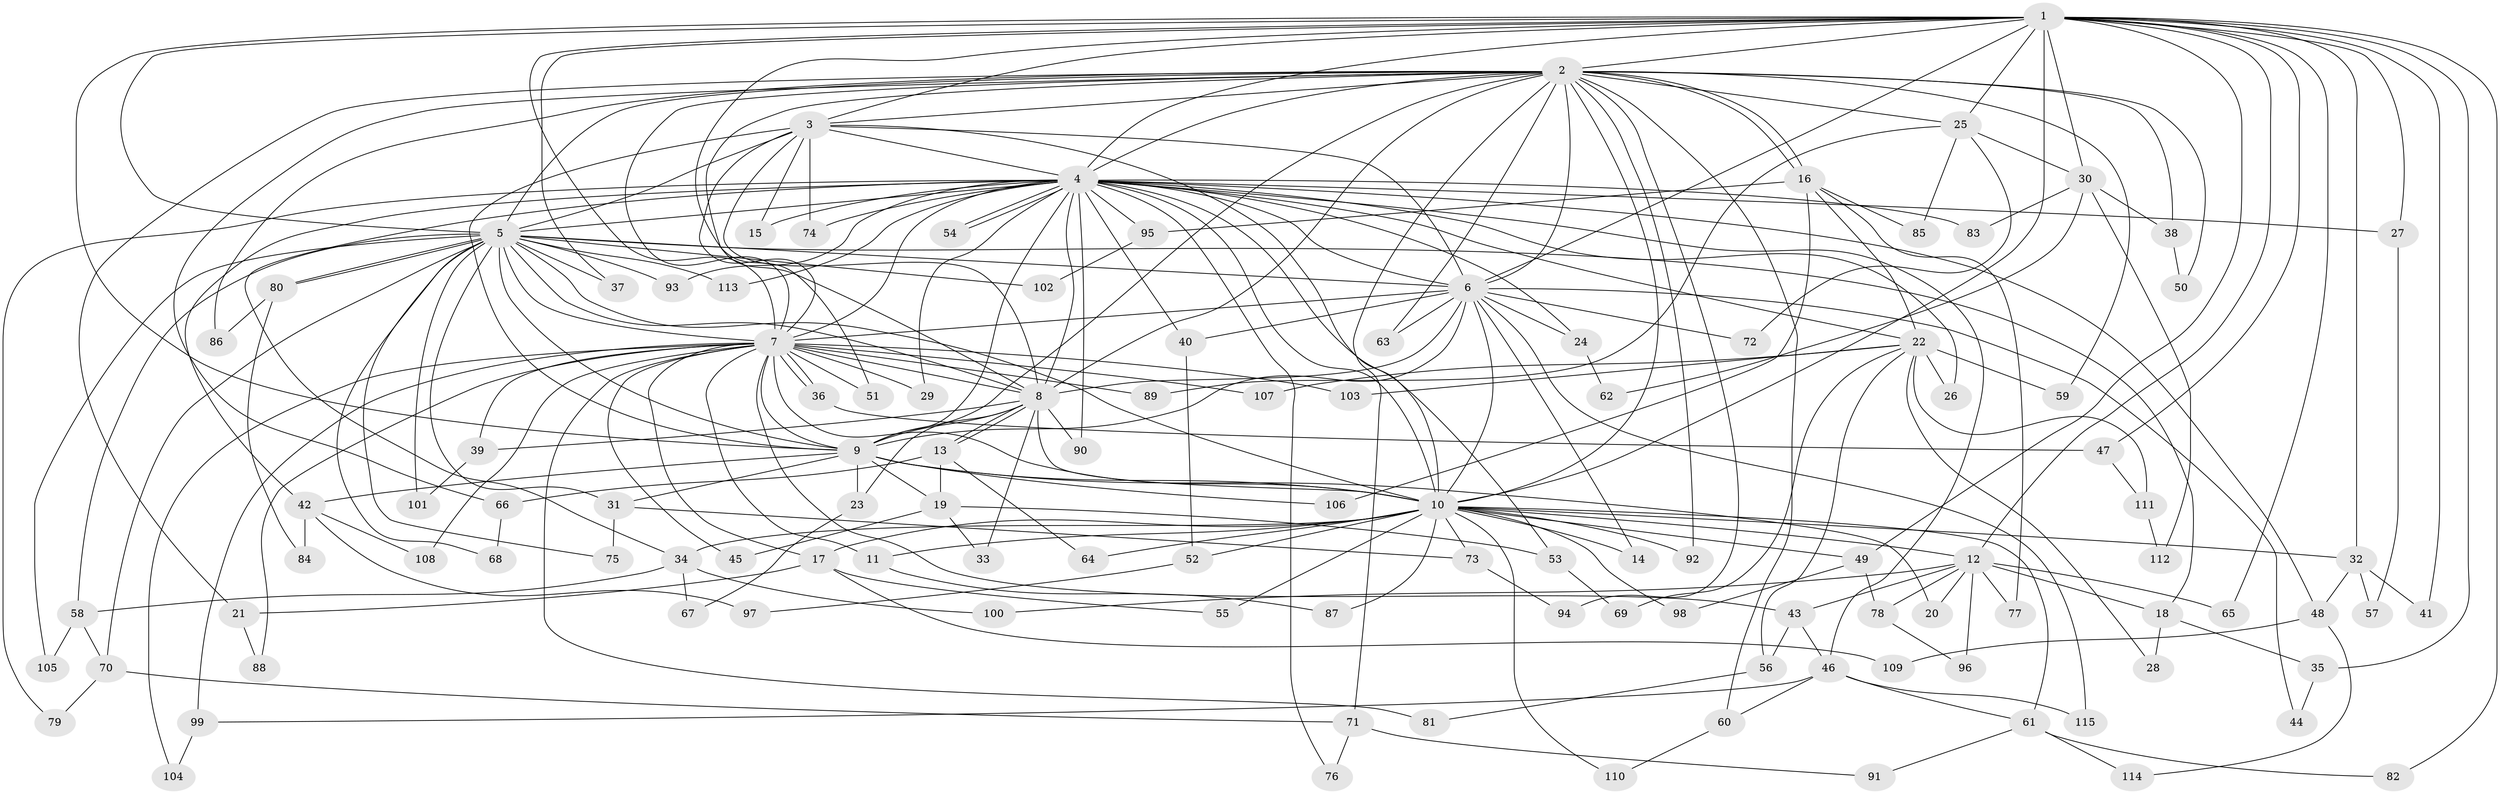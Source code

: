 // Generated by graph-tools (version 1.1) at 2025/49/03/09/25 03:49:45]
// undirected, 115 vertices, 255 edges
graph export_dot {
graph [start="1"]
  node [color=gray90,style=filled];
  1;
  2;
  3;
  4;
  5;
  6;
  7;
  8;
  9;
  10;
  11;
  12;
  13;
  14;
  15;
  16;
  17;
  18;
  19;
  20;
  21;
  22;
  23;
  24;
  25;
  26;
  27;
  28;
  29;
  30;
  31;
  32;
  33;
  34;
  35;
  36;
  37;
  38;
  39;
  40;
  41;
  42;
  43;
  44;
  45;
  46;
  47;
  48;
  49;
  50;
  51;
  52;
  53;
  54;
  55;
  56;
  57;
  58;
  59;
  60;
  61;
  62;
  63;
  64;
  65;
  66;
  67;
  68;
  69;
  70;
  71;
  72;
  73;
  74;
  75;
  76;
  77;
  78;
  79;
  80;
  81;
  82;
  83;
  84;
  85;
  86;
  87;
  88;
  89;
  90;
  91;
  92;
  93;
  94;
  95;
  96;
  97;
  98;
  99;
  100;
  101;
  102;
  103;
  104;
  105;
  106;
  107;
  108;
  109;
  110;
  111;
  112;
  113;
  114;
  115;
  1 -- 2;
  1 -- 3;
  1 -- 4;
  1 -- 5;
  1 -- 6;
  1 -- 7;
  1 -- 8;
  1 -- 9;
  1 -- 10;
  1 -- 12;
  1 -- 25;
  1 -- 27;
  1 -- 30;
  1 -- 32;
  1 -- 35;
  1 -- 37;
  1 -- 41;
  1 -- 47;
  1 -- 49;
  1 -- 65;
  1 -- 82;
  2 -- 3;
  2 -- 4;
  2 -- 5;
  2 -- 6;
  2 -- 7;
  2 -- 8;
  2 -- 9;
  2 -- 10;
  2 -- 16;
  2 -- 16;
  2 -- 21;
  2 -- 25;
  2 -- 38;
  2 -- 50;
  2 -- 51;
  2 -- 59;
  2 -- 60;
  2 -- 63;
  2 -- 66;
  2 -- 71;
  2 -- 86;
  2 -- 92;
  2 -- 94;
  3 -- 4;
  3 -- 5;
  3 -- 6;
  3 -- 7;
  3 -- 8;
  3 -- 9;
  3 -- 10;
  3 -- 15;
  3 -- 74;
  4 -- 5;
  4 -- 6;
  4 -- 7;
  4 -- 8;
  4 -- 9;
  4 -- 10;
  4 -- 15;
  4 -- 22;
  4 -- 24;
  4 -- 26;
  4 -- 27;
  4 -- 29;
  4 -- 34;
  4 -- 40;
  4 -- 42;
  4 -- 46;
  4 -- 48;
  4 -- 53;
  4 -- 54;
  4 -- 54;
  4 -- 74;
  4 -- 76;
  4 -- 79;
  4 -- 83;
  4 -- 90;
  4 -- 93;
  4 -- 95;
  4 -- 113;
  5 -- 6;
  5 -- 7;
  5 -- 8;
  5 -- 9;
  5 -- 10;
  5 -- 18;
  5 -- 31;
  5 -- 37;
  5 -- 58;
  5 -- 68;
  5 -- 70;
  5 -- 75;
  5 -- 80;
  5 -- 80;
  5 -- 93;
  5 -- 101;
  5 -- 102;
  5 -- 105;
  5 -- 113;
  6 -- 7;
  6 -- 8;
  6 -- 9;
  6 -- 10;
  6 -- 14;
  6 -- 24;
  6 -- 40;
  6 -- 44;
  6 -- 63;
  6 -- 72;
  6 -- 115;
  7 -- 8;
  7 -- 9;
  7 -- 10;
  7 -- 11;
  7 -- 17;
  7 -- 29;
  7 -- 36;
  7 -- 36;
  7 -- 39;
  7 -- 43;
  7 -- 45;
  7 -- 51;
  7 -- 81;
  7 -- 88;
  7 -- 89;
  7 -- 99;
  7 -- 103;
  7 -- 104;
  7 -- 107;
  7 -- 108;
  8 -- 9;
  8 -- 10;
  8 -- 13;
  8 -- 13;
  8 -- 23;
  8 -- 33;
  8 -- 39;
  8 -- 90;
  9 -- 10;
  9 -- 19;
  9 -- 20;
  9 -- 23;
  9 -- 31;
  9 -- 42;
  9 -- 106;
  10 -- 11;
  10 -- 12;
  10 -- 14;
  10 -- 17;
  10 -- 32;
  10 -- 34;
  10 -- 49;
  10 -- 52;
  10 -- 55;
  10 -- 61;
  10 -- 64;
  10 -- 73;
  10 -- 87;
  10 -- 92;
  10 -- 98;
  10 -- 110;
  11 -- 87;
  12 -- 18;
  12 -- 20;
  12 -- 43;
  12 -- 65;
  12 -- 77;
  12 -- 78;
  12 -- 96;
  12 -- 100;
  13 -- 19;
  13 -- 64;
  13 -- 66;
  16 -- 22;
  16 -- 77;
  16 -- 85;
  16 -- 95;
  16 -- 106;
  17 -- 21;
  17 -- 55;
  17 -- 109;
  18 -- 28;
  18 -- 35;
  19 -- 33;
  19 -- 45;
  19 -- 53;
  21 -- 88;
  22 -- 26;
  22 -- 28;
  22 -- 56;
  22 -- 59;
  22 -- 69;
  22 -- 103;
  22 -- 107;
  22 -- 111;
  23 -- 67;
  24 -- 62;
  25 -- 30;
  25 -- 72;
  25 -- 85;
  25 -- 89;
  27 -- 57;
  30 -- 38;
  30 -- 62;
  30 -- 83;
  30 -- 112;
  31 -- 73;
  31 -- 75;
  32 -- 41;
  32 -- 48;
  32 -- 57;
  34 -- 58;
  34 -- 67;
  34 -- 100;
  35 -- 44;
  36 -- 47;
  38 -- 50;
  39 -- 101;
  40 -- 52;
  42 -- 84;
  42 -- 97;
  42 -- 108;
  43 -- 46;
  43 -- 56;
  46 -- 60;
  46 -- 61;
  46 -- 99;
  46 -- 115;
  47 -- 111;
  48 -- 109;
  48 -- 114;
  49 -- 78;
  49 -- 98;
  52 -- 97;
  53 -- 69;
  56 -- 81;
  58 -- 70;
  58 -- 105;
  60 -- 110;
  61 -- 82;
  61 -- 91;
  61 -- 114;
  66 -- 68;
  70 -- 71;
  70 -- 79;
  71 -- 76;
  71 -- 91;
  73 -- 94;
  78 -- 96;
  80 -- 84;
  80 -- 86;
  95 -- 102;
  99 -- 104;
  111 -- 112;
}
